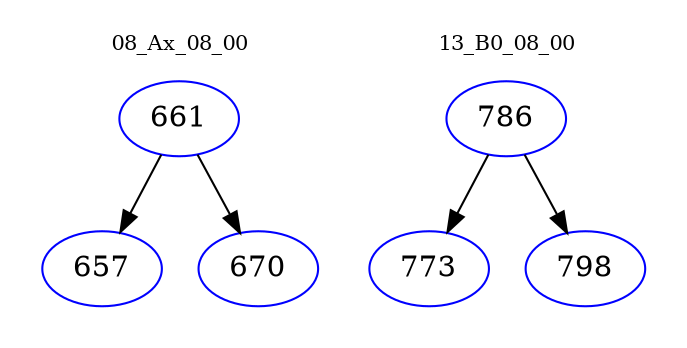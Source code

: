 digraph{
subgraph cluster_0 {
color = white
label = "08_Ax_08_00";
fontsize=10;
T0_661 [label="661", color="blue"]
T0_661 -> T0_657 [color="black"]
T0_657 [label="657", color="blue"]
T0_661 -> T0_670 [color="black"]
T0_670 [label="670", color="blue"]
}
subgraph cluster_1 {
color = white
label = "13_B0_08_00";
fontsize=10;
T1_786 [label="786", color="blue"]
T1_786 -> T1_773 [color="black"]
T1_773 [label="773", color="blue"]
T1_786 -> T1_798 [color="black"]
T1_798 [label="798", color="blue"]
}
}
